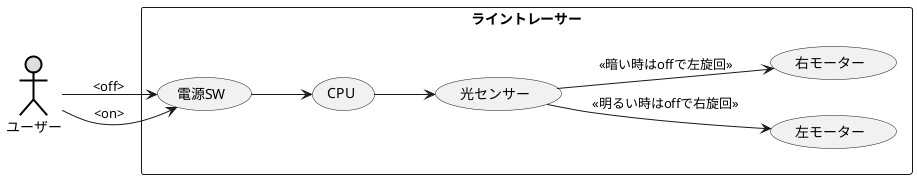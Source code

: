 @startuml ユースケース図_ライントレーサー
left to right direction
actor ユーザー #DDDDDD;line:black;line.bold;
rectangle ライントレーサー{
usecase 光センサー
usecase 左モーター
usecase 右モーター
usecase CPU
usecase 電源SW

}
ユーザー --> 電源SW :<off>
ユーザー --> 電源SW :<on>
電源SW --> CPU
CPU --> 光センサー
光センサー --> 左モーター:<<明るい時はoffで右旋回>>
光センサー --> 右モーター:<<暗い時はoffで左旋回>>
@enduml